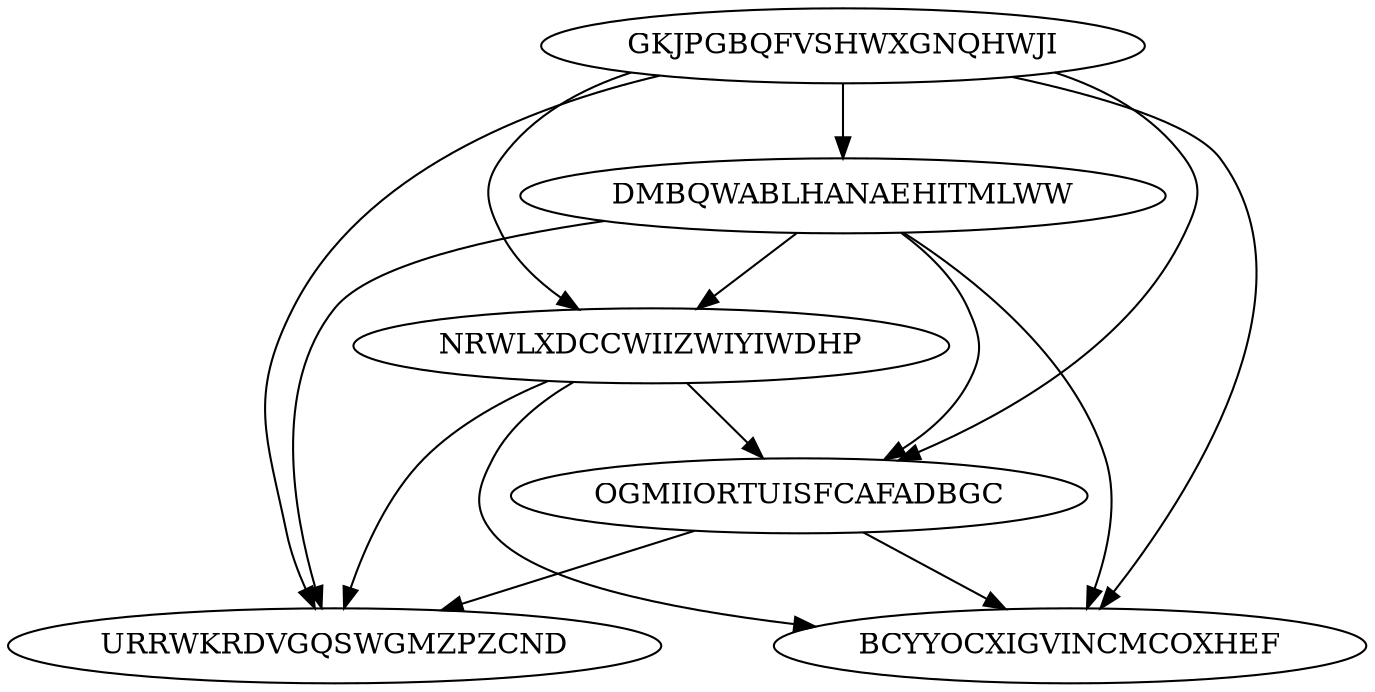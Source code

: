 digraph N6M14 {
	GKJPGBQFVSHWXGNQHWJI	[Weight=12];
	DMBQWABLHANAEHITMLWW	[Weight=15];
	NRWLXDCCWIIZWIYIWDHP	[Weight=12];
	OGMIIORTUISFCAFADBGC	[Weight=14];
	URRWKRDVGQSWGMZPZCND	[Weight=17];
	BCYYOCXIGVINCMCOXHEF	[Weight=12];
	DMBQWABLHANAEHITMLWW -> NRWLXDCCWIIZWIYIWDHP [Weight=12];
	GKJPGBQFVSHWXGNQHWJI -> OGMIIORTUISFCAFADBGC [Weight=20];
	DMBQWABLHANAEHITMLWW -> BCYYOCXIGVINCMCOXHEF [Weight=11];
	NRWLXDCCWIIZWIYIWDHP -> URRWKRDVGQSWGMZPZCND [Weight=12];
	GKJPGBQFVSHWXGNQHWJI -> URRWKRDVGQSWGMZPZCND [Weight=15];
	DMBQWABLHANAEHITMLWW -> OGMIIORTUISFCAFADBGC [Weight=19];
	OGMIIORTUISFCAFADBGC -> URRWKRDVGQSWGMZPZCND [Weight=12];
	NRWLXDCCWIIZWIYIWDHP -> OGMIIORTUISFCAFADBGC [Weight=10];
	GKJPGBQFVSHWXGNQHWJI -> DMBQWABLHANAEHITMLWW [Weight=14];
	DMBQWABLHANAEHITMLWW -> URRWKRDVGQSWGMZPZCND [Weight=13];
	OGMIIORTUISFCAFADBGC -> BCYYOCXIGVINCMCOXHEF [Weight=19];
	NRWLXDCCWIIZWIYIWDHP -> BCYYOCXIGVINCMCOXHEF [Weight=11];
	GKJPGBQFVSHWXGNQHWJI -> BCYYOCXIGVINCMCOXHEF [Weight=17];
	GKJPGBQFVSHWXGNQHWJI -> NRWLXDCCWIIZWIYIWDHP [Weight=13];
}
